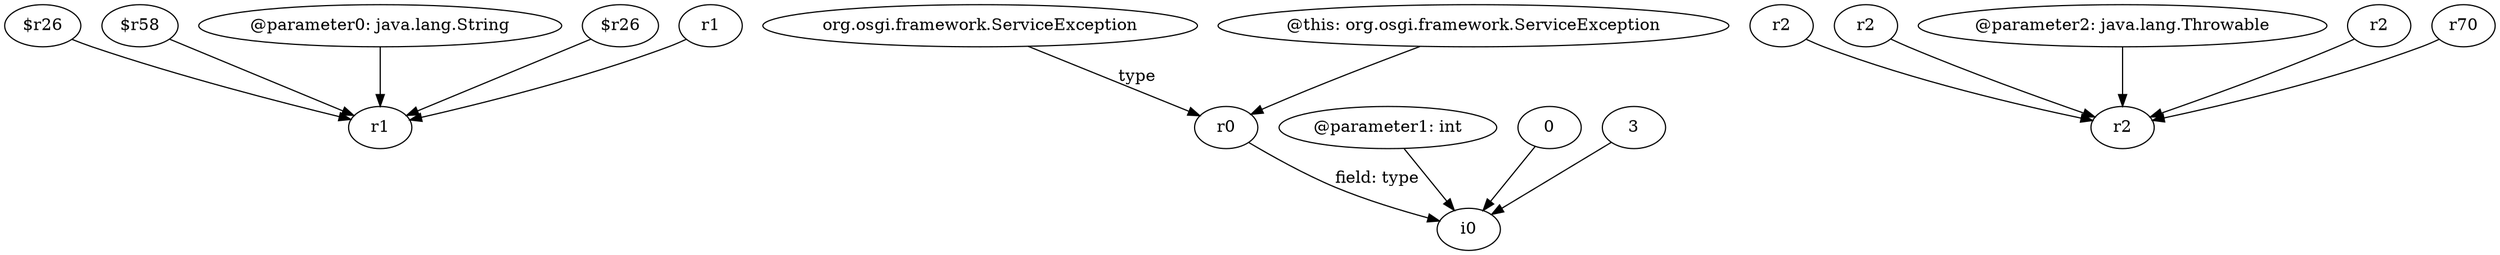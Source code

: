 digraph g {
0[label="$r26"]
1[label="r1"]
0->1[label=""]
2[label="org.osgi.framework.ServiceException"]
3[label="r0"]
2->3[label="type"]
4[label="r2"]
5[label="r2"]
4->5[label=""]
6[label="r2"]
6->5[label=""]
7[label="@this: org.osgi.framework.ServiceException"]
7->3[label=""]
8[label="@parameter2: java.lang.Throwable"]
8->5[label=""]
9[label="i0"]
3->9[label="field: type"]
10[label="r2"]
10->5[label=""]
11[label="@parameter1: int"]
11->9[label=""]
12[label="0"]
12->9[label=""]
13[label="3"]
13->9[label=""]
14[label="r70"]
14->5[label=""]
15[label="$r58"]
15->1[label=""]
16[label="@parameter0: java.lang.String"]
16->1[label=""]
17[label="$r26"]
17->1[label=""]
18[label="r1"]
18->1[label=""]
}